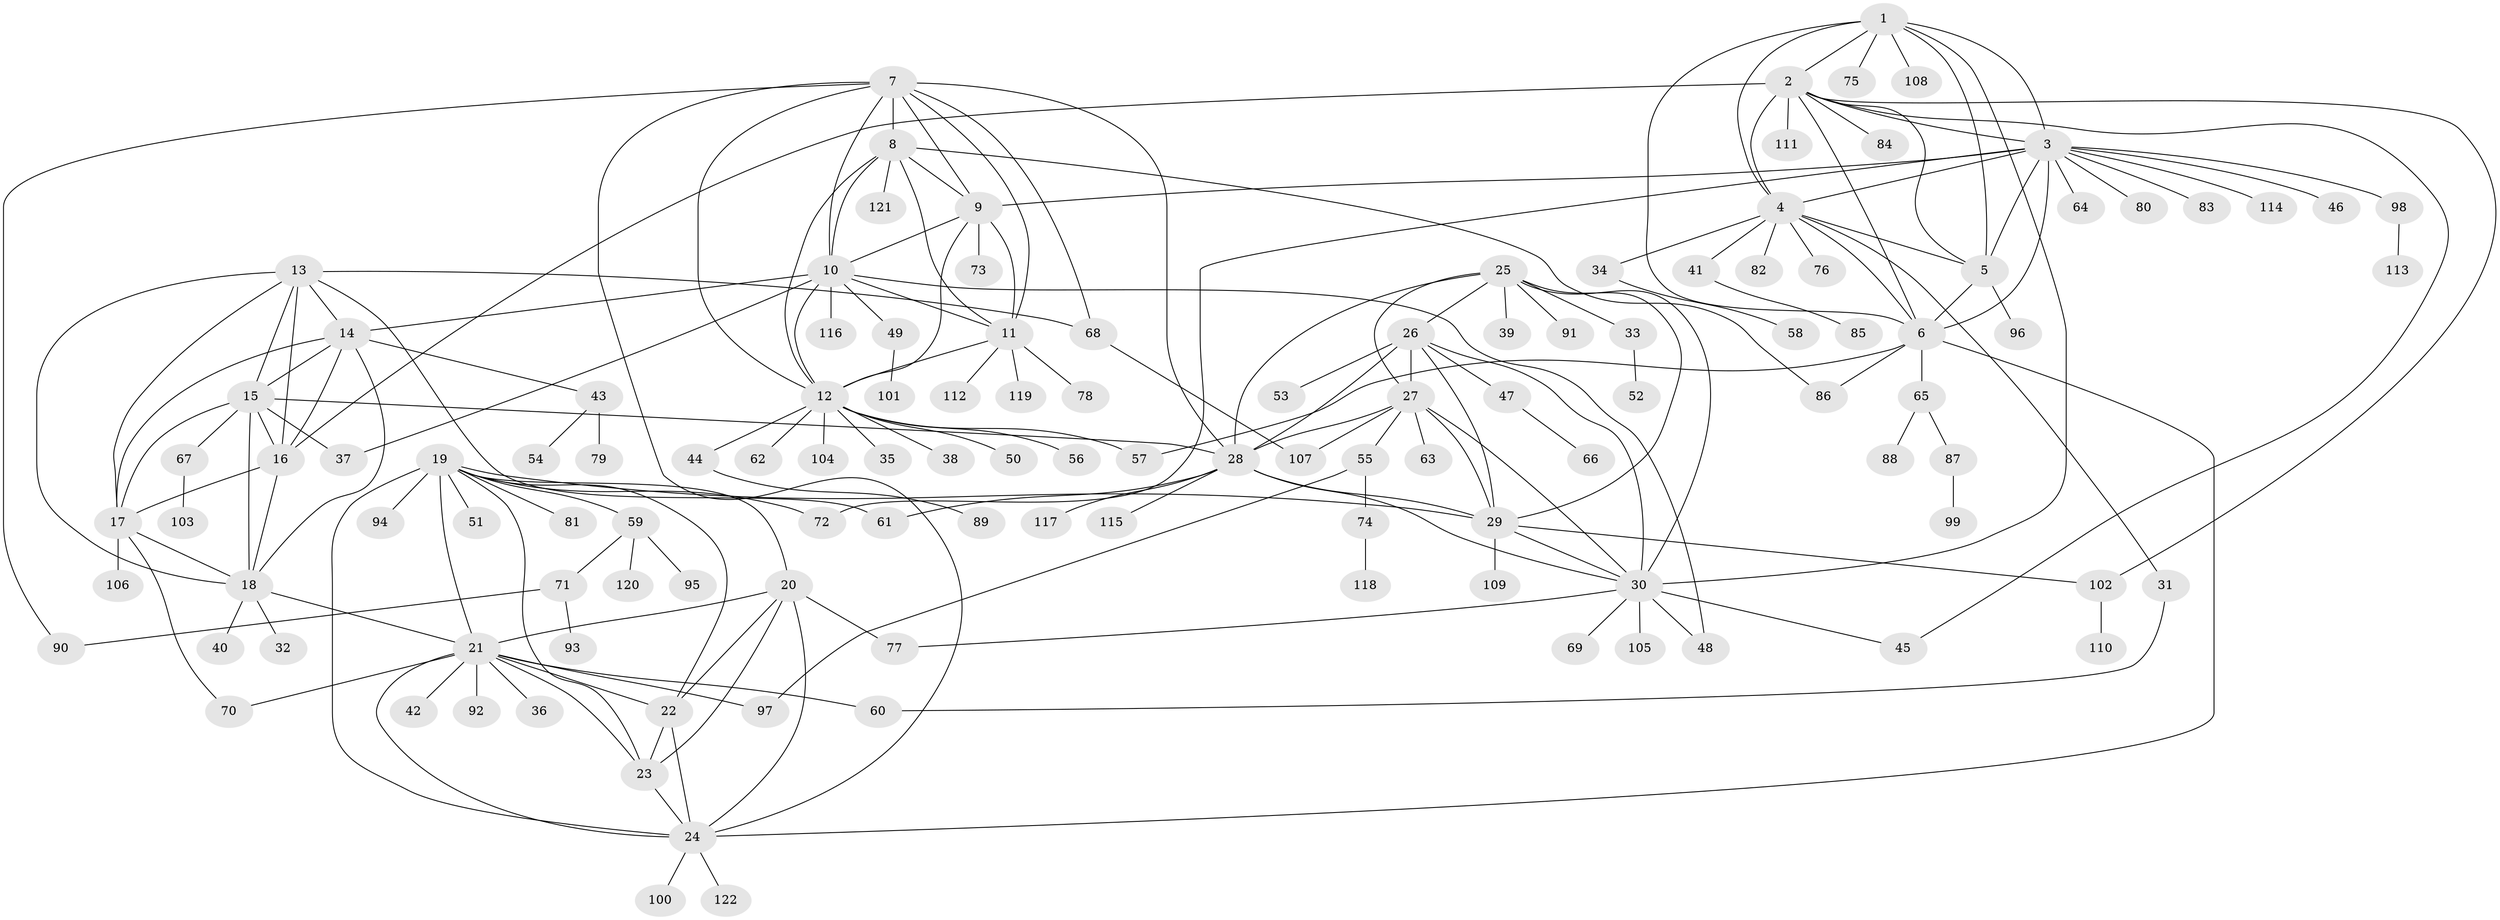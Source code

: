 // Generated by graph-tools (version 1.1) at 2025/37/03/09/25 02:37:39]
// undirected, 122 vertices, 192 edges
graph export_dot {
graph [start="1"]
  node [color=gray90,style=filled];
  1;
  2;
  3;
  4;
  5;
  6;
  7;
  8;
  9;
  10;
  11;
  12;
  13;
  14;
  15;
  16;
  17;
  18;
  19;
  20;
  21;
  22;
  23;
  24;
  25;
  26;
  27;
  28;
  29;
  30;
  31;
  32;
  33;
  34;
  35;
  36;
  37;
  38;
  39;
  40;
  41;
  42;
  43;
  44;
  45;
  46;
  47;
  48;
  49;
  50;
  51;
  52;
  53;
  54;
  55;
  56;
  57;
  58;
  59;
  60;
  61;
  62;
  63;
  64;
  65;
  66;
  67;
  68;
  69;
  70;
  71;
  72;
  73;
  74;
  75;
  76;
  77;
  78;
  79;
  80;
  81;
  82;
  83;
  84;
  85;
  86;
  87;
  88;
  89;
  90;
  91;
  92;
  93;
  94;
  95;
  96;
  97;
  98;
  99;
  100;
  101;
  102;
  103;
  104;
  105;
  106;
  107;
  108;
  109;
  110;
  111;
  112;
  113;
  114;
  115;
  116;
  117;
  118;
  119;
  120;
  121;
  122;
  1 -- 2;
  1 -- 3;
  1 -- 4;
  1 -- 5;
  1 -- 6;
  1 -- 30;
  1 -- 75;
  1 -- 108;
  2 -- 3;
  2 -- 4;
  2 -- 5;
  2 -- 6;
  2 -- 16;
  2 -- 45;
  2 -- 84;
  2 -- 102;
  2 -- 111;
  3 -- 4;
  3 -- 5;
  3 -- 6;
  3 -- 9;
  3 -- 46;
  3 -- 64;
  3 -- 72;
  3 -- 80;
  3 -- 83;
  3 -- 98;
  3 -- 114;
  4 -- 5;
  4 -- 6;
  4 -- 31;
  4 -- 34;
  4 -- 41;
  4 -- 76;
  4 -- 82;
  5 -- 6;
  5 -- 96;
  6 -- 24;
  6 -- 57;
  6 -- 65;
  6 -- 86;
  7 -- 8;
  7 -- 9;
  7 -- 10;
  7 -- 11;
  7 -- 12;
  7 -- 24;
  7 -- 28;
  7 -- 68;
  7 -- 90;
  8 -- 9;
  8 -- 10;
  8 -- 11;
  8 -- 12;
  8 -- 86;
  8 -- 121;
  9 -- 10;
  9 -- 11;
  9 -- 12;
  9 -- 73;
  10 -- 11;
  10 -- 12;
  10 -- 14;
  10 -- 37;
  10 -- 48;
  10 -- 49;
  10 -- 116;
  11 -- 12;
  11 -- 78;
  11 -- 112;
  11 -- 119;
  12 -- 35;
  12 -- 38;
  12 -- 44;
  12 -- 50;
  12 -- 56;
  12 -- 57;
  12 -- 62;
  12 -- 104;
  13 -- 14;
  13 -- 15;
  13 -- 16;
  13 -- 17;
  13 -- 18;
  13 -- 61;
  13 -- 68;
  14 -- 15;
  14 -- 16;
  14 -- 17;
  14 -- 18;
  14 -- 43;
  15 -- 16;
  15 -- 17;
  15 -- 18;
  15 -- 28;
  15 -- 37;
  15 -- 67;
  16 -- 17;
  16 -- 18;
  17 -- 18;
  17 -- 70;
  17 -- 106;
  18 -- 21;
  18 -- 32;
  18 -- 40;
  19 -- 20;
  19 -- 21;
  19 -- 22;
  19 -- 23;
  19 -- 24;
  19 -- 29;
  19 -- 51;
  19 -- 59;
  19 -- 72;
  19 -- 81;
  19 -- 94;
  20 -- 21;
  20 -- 22;
  20 -- 23;
  20 -- 24;
  20 -- 77;
  21 -- 22;
  21 -- 23;
  21 -- 24;
  21 -- 36;
  21 -- 42;
  21 -- 60;
  21 -- 70;
  21 -- 92;
  21 -- 97;
  22 -- 23;
  22 -- 24;
  23 -- 24;
  24 -- 100;
  24 -- 122;
  25 -- 26;
  25 -- 27;
  25 -- 28;
  25 -- 29;
  25 -- 30;
  25 -- 33;
  25 -- 39;
  25 -- 91;
  26 -- 27;
  26 -- 28;
  26 -- 29;
  26 -- 30;
  26 -- 47;
  26 -- 53;
  27 -- 28;
  27 -- 29;
  27 -- 30;
  27 -- 55;
  27 -- 63;
  27 -- 107;
  28 -- 29;
  28 -- 30;
  28 -- 61;
  28 -- 115;
  28 -- 117;
  29 -- 30;
  29 -- 102;
  29 -- 109;
  30 -- 45;
  30 -- 48;
  30 -- 69;
  30 -- 77;
  30 -- 105;
  31 -- 60;
  33 -- 52;
  34 -- 58;
  41 -- 85;
  43 -- 54;
  43 -- 79;
  44 -- 89;
  47 -- 66;
  49 -- 101;
  55 -- 74;
  55 -- 97;
  59 -- 71;
  59 -- 95;
  59 -- 120;
  65 -- 87;
  65 -- 88;
  67 -- 103;
  68 -- 107;
  71 -- 90;
  71 -- 93;
  74 -- 118;
  87 -- 99;
  98 -- 113;
  102 -- 110;
}
